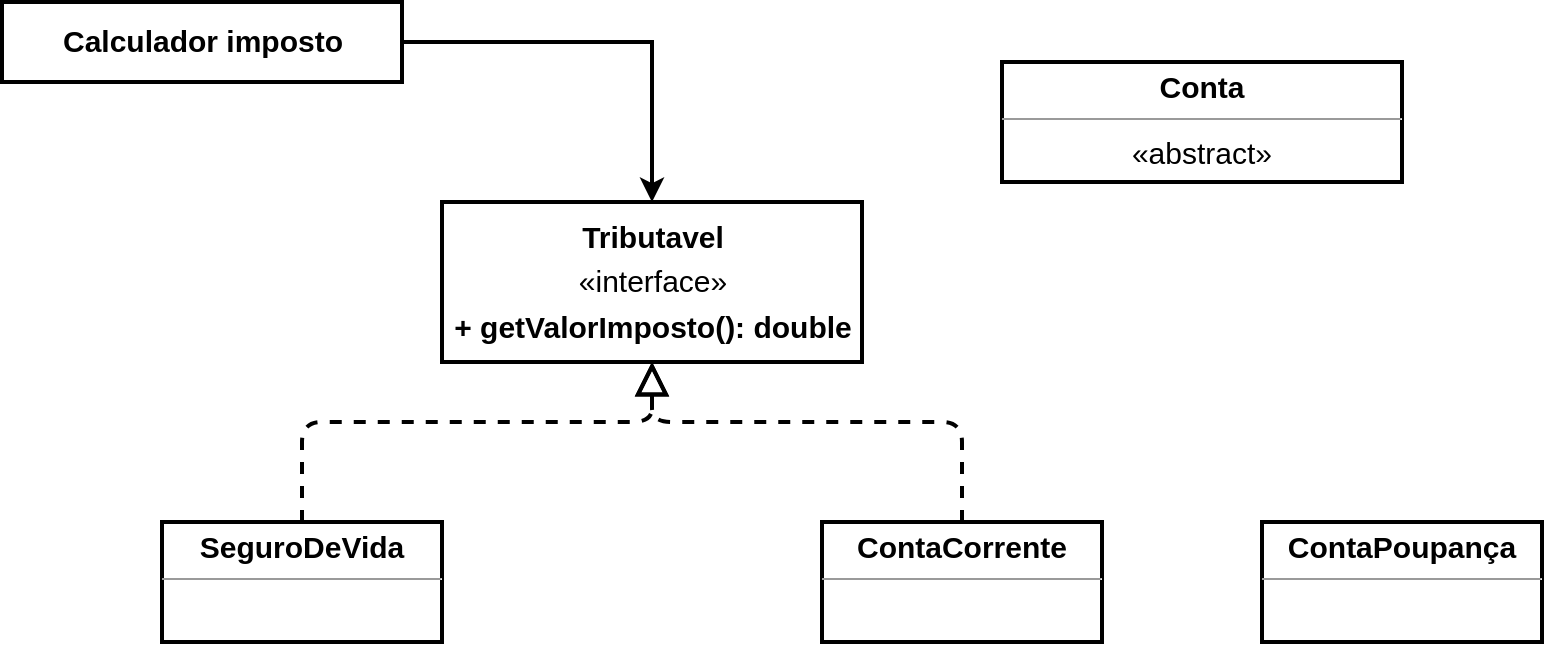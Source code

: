 <mxfile version="15.2.1" type="github">
  <diagram id="kgpKYQtTHZ0yAKxKKP6v" name="Page-1">
    <mxGraphModel dx="862" dy="488" grid="1" gridSize="10" guides="1" tooltips="1" connect="1" arrows="1" fold="1" page="1" pageScale="1" pageWidth="850" pageHeight="1100" math="0" shadow="0">
      <root>
        <mxCell id="0" />
        <mxCell id="1" parent="0" />
        <mxCell id="hIZFL_zBeEMf77DvhG7H-15" value="&lt;p style=&quot;line-height: 150% ; font-size: 15px&quot;&gt;&lt;b&gt;Tributavel&lt;/b&gt;&lt;br&gt;«interface»&lt;br&gt;&lt;b&gt;+ getValorImposto(): double&lt;/b&gt;&lt;/p&gt;" style="html=1;strokeWidth=2;" vertex="1" parent="1">
          <mxGeometry x="280" y="170" width="210" height="80" as="geometry" />
        </mxCell>
        <mxCell id="hIZFL_zBeEMf77DvhG7H-17" style="edgeStyle=orthogonalEdgeStyle;orthogonalLoop=1;jettySize=auto;html=1;entryX=0.5;entryY=0;entryDx=0;entryDy=0;targetPerimeterSpacing=0;sourcePerimeterSpacing=0;shadow=0;sketch=0;rounded=0;strokeWidth=2;" edge="1" parent="1" source="hIZFL_zBeEMf77DvhG7H-16" target="hIZFL_zBeEMf77DvhG7H-15">
          <mxGeometry relative="1" as="geometry" />
        </mxCell>
        <mxCell id="hIZFL_zBeEMf77DvhG7H-16" value="&lt;b style=&quot;line-height: 150%&quot;&gt;&lt;font style=&quot;font-size: 15px&quot;&gt;Calculador imposto&lt;/font&gt;&lt;/b&gt;" style="html=1;strokeWidth=2;" vertex="1" parent="1">
          <mxGeometry x="60" y="70" width="200" height="40" as="geometry" />
        </mxCell>
        <mxCell id="hIZFL_zBeEMf77DvhG7H-18" value="&lt;p style=&quot;margin: 4px 0px 0px ; text-align: center ; font-size: 15px&quot;&gt;&lt;b style=&quot;line-height: 100%&quot;&gt;&lt;font style=&quot;font-size: 15px&quot;&gt;Se&lt;/font&gt;&lt;font style=&quot;font-size: 15px&quot;&gt;guroDeVida&lt;/font&gt;&lt;/b&gt;&lt;/p&gt;&lt;hr size=&quot;1&quot;&gt;&lt;div style=&quot;height: 2px&quot;&gt;&lt;/div&gt;" style="verticalAlign=top;align=left;overflow=fill;fontSize=12;fontFamily=Helvetica;html=1;strokeWidth=2;" vertex="1" parent="1">
          <mxGeometry x="140" y="330" width="140" height="60" as="geometry" />
        </mxCell>
        <mxCell id="hIZFL_zBeEMf77DvhG7H-19" value="" style="endArrow=block;dashed=1;endFill=0;endSize=12;html=1;shadow=0;sourcePerimeterSpacing=0;targetPerimeterSpacing=0;strokeWidth=2;exitX=0.5;exitY=0;exitDx=0;exitDy=0;entryX=0.5;entryY=1;entryDx=0;entryDy=0;" edge="1" parent="1" source="hIZFL_zBeEMf77DvhG7H-18" target="hIZFL_zBeEMf77DvhG7H-15">
          <mxGeometry width="160" relative="1" as="geometry">
            <mxPoint x="340" y="240" as="sourcePoint" />
            <mxPoint x="500" y="240" as="targetPoint" />
            <Array as="points">
              <mxPoint x="210" y="280" />
              <mxPoint x="385" y="280" />
            </Array>
          </mxGeometry>
        </mxCell>
        <mxCell id="hIZFL_zBeEMf77DvhG7H-20" value="&lt;p style=&quot;margin: 4px 0px 0px ; text-align: center ; font-size: 15px&quot;&gt;&lt;b&gt;ContaCorrente&lt;/b&gt;&lt;/p&gt;&lt;hr size=&quot;1&quot;&gt;&lt;div style=&quot;height: 2px&quot;&gt;&lt;/div&gt;" style="verticalAlign=top;align=left;overflow=fill;fontSize=12;fontFamily=Helvetica;html=1;strokeWidth=2;" vertex="1" parent="1">
          <mxGeometry x="470" y="330" width="140" height="60" as="geometry" />
        </mxCell>
        <mxCell id="hIZFL_zBeEMf77DvhG7H-21" value="&lt;p style=&quot;margin: 4px 0px 0px ; text-align: center ; font-size: 15px&quot;&gt;&lt;b&gt;ContaPoupança&lt;/b&gt;&lt;/p&gt;&lt;hr size=&quot;1&quot;&gt;&lt;div style=&quot;height: 2px&quot;&gt;&lt;/div&gt;" style="verticalAlign=top;align=left;overflow=fill;fontSize=12;fontFamily=Helvetica;html=1;strokeWidth=2;" vertex="1" parent="1">
          <mxGeometry x="690" y="330" width="140" height="60" as="geometry" />
        </mxCell>
        <mxCell id="hIZFL_zBeEMf77DvhG7H-22" value="&lt;p style=&quot;margin: 4px 0px 0px ; text-align: center ; font-size: 15px&quot;&gt;&lt;b&gt;Conta&lt;/b&gt;&lt;/p&gt;&lt;hr size=&quot;1&quot;&gt;&lt;div style=&quot;text-align: center ; height: 2px&quot;&gt;&lt;span style=&quot;font-size: 15px&quot;&gt;	&lt;/span&gt;&lt;/div&gt;&lt;span style=&quot;font-size: 15px&quot;&gt;&lt;div style=&quot;text-align: center&quot;&gt;&lt;span&gt;«abstract&lt;/span&gt;&lt;span style=&quot;text-align: center&quot;&gt;»&lt;/span&gt;&lt;/div&gt;&lt;/span&gt;" style="verticalAlign=top;align=left;overflow=fill;fontSize=12;fontFamily=Helvetica;html=1;strokeWidth=2;" vertex="1" parent="1">
          <mxGeometry x="560" y="100" width="200" height="60" as="geometry" />
        </mxCell>
        <mxCell id="hIZFL_zBeEMf77DvhG7H-23" value="" style="endArrow=block;dashed=1;endFill=0;endSize=12;html=1;shadow=0;sourcePerimeterSpacing=0;targetPerimeterSpacing=0;strokeWidth=2;exitX=0.5;exitY=0;exitDx=0;exitDy=0;entryX=0.5;entryY=1;entryDx=0;entryDy=0;" edge="1" parent="1" source="hIZFL_zBeEMf77DvhG7H-20" target="hIZFL_zBeEMf77DvhG7H-15">
          <mxGeometry width="160" relative="1" as="geometry">
            <mxPoint x="340" y="210" as="sourcePoint" />
            <mxPoint x="500" y="210" as="targetPoint" />
            <Array as="points">
              <mxPoint x="540" y="280" />
              <mxPoint x="385" y="280" />
            </Array>
          </mxGeometry>
        </mxCell>
      </root>
    </mxGraphModel>
  </diagram>
</mxfile>
